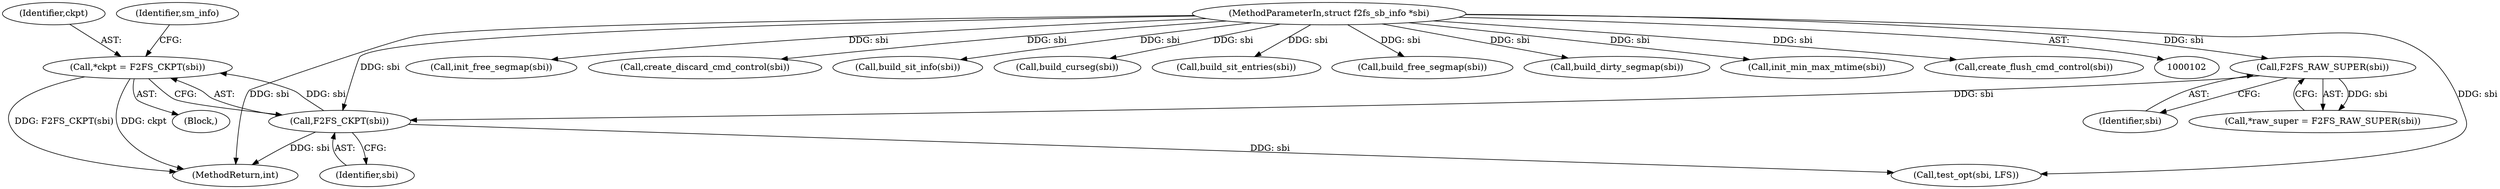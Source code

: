 digraph "0_linux_d4fdf8ba0e5808ba9ad6b44337783bd9935e0982@pointer" {
"1000111" [label="(Call,*ckpt = F2FS_CKPT(sbi))"];
"1000113" [label="(Call,F2FS_CKPT(sbi))"];
"1000108" [label="(Call,F2FS_RAW_SUPER(sbi))"];
"1000103" [label="(MethodParameterIn,struct f2fs_sb_info *sbi)"];
"1000114" [label="(Identifier,sbi)"];
"1000298" [label="(Call,init_free_segmap(sbi))"];
"1000266" [label="(Call,create_discard_cmd_control(sbi))"];
"1000214" [label="(Call,test_opt(sbi, LFS))"];
"1000113" [label="(Call,F2FS_CKPT(sbi))"];
"1000274" [label="(Call,build_sit_info(sbi))"];
"1000312" [label="(MethodReturn,int)"];
"1000104" [label="(Block,)"];
"1000290" [label="(Call,build_curseg(sbi))"];
"1000111" [label="(Call,*ckpt = F2FS_CKPT(sbi))"];
"1000296" [label="(Call,build_sit_entries(sbi))"];
"1000282" [label="(Call,build_free_segmap(sbi))"];
"1000112" [label="(Identifier,ckpt)"];
"1000103" [label="(MethodParameterIn,struct f2fs_sb_info *sbi)"];
"1000302" [label="(Call,build_dirty_segmap(sbi))"];
"1000118" [label="(Identifier,sm_info)"];
"1000108" [label="(Call,F2FS_RAW_SUPER(sbi))"];
"1000109" [label="(Identifier,sbi)"];
"1000308" [label="(Call,init_min_max_mtime(sbi))"];
"1000106" [label="(Call,*raw_super = F2FS_RAW_SUPER(sbi))"];
"1000258" [label="(Call,create_flush_cmd_control(sbi))"];
"1000111" -> "1000104"  [label="AST: "];
"1000111" -> "1000113"  [label="CFG: "];
"1000112" -> "1000111"  [label="AST: "];
"1000113" -> "1000111"  [label="AST: "];
"1000118" -> "1000111"  [label="CFG: "];
"1000111" -> "1000312"  [label="DDG: ckpt"];
"1000111" -> "1000312"  [label="DDG: F2FS_CKPT(sbi)"];
"1000113" -> "1000111"  [label="DDG: sbi"];
"1000113" -> "1000114"  [label="CFG: "];
"1000114" -> "1000113"  [label="AST: "];
"1000113" -> "1000312"  [label="DDG: sbi"];
"1000108" -> "1000113"  [label="DDG: sbi"];
"1000103" -> "1000113"  [label="DDG: sbi"];
"1000113" -> "1000214"  [label="DDG: sbi"];
"1000108" -> "1000106"  [label="AST: "];
"1000108" -> "1000109"  [label="CFG: "];
"1000109" -> "1000108"  [label="AST: "];
"1000106" -> "1000108"  [label="CFG: "];
"1000108" -> "1000106"  [label="DDG: sbi"];
"1000103" -> "1000108"  [label="DDG: sbi"];
"1000103" -> "1000102"  [label="AST: "];
"1000103" -> "1000312"  [label="DDG: sbi"];
"1000103" -> "1000214"  [label="DDG: sbi"];
"1000103" -> "1000258"  [label="DDG: sbi"];
"1000103" -> "1000266"  [label="DDG: sbi"];
"1000103" -> "1000274"  [label="DDG: sbi"];
"1000103" -> "1000282"  [label="DDG: sbi"];
"1000103" -> "1000290"  [label="DDG: sbi"];
"1000103" -> "1000296"  [label="DDG: sbi"];
"1000103" -> "1000298"  [label="DDG: sbi"];
"1000103" -> "1000302"  [label="DDG: sbi"];
"1000103" -> "1000308"  [label="DDG: sbi"];
}
